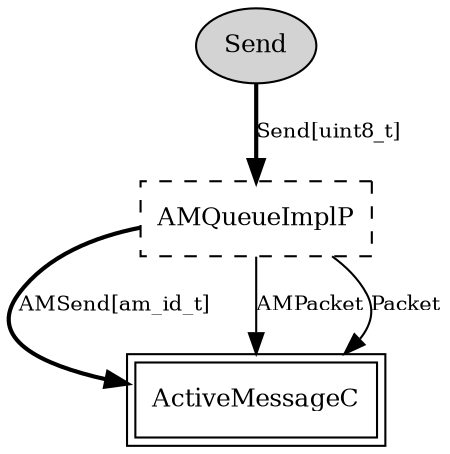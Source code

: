 digraph "tos.system.AMQueueP" {
  n0x7f2d656b3020 [shape=ellipse, style=filled, label="Send", fontsize=12];
  "AMQueueP.AMQueueImplP" [fontsize=12, shape=box, style=dashed, label="AMQueueImplP", URL="../chtml/tos.system.AMQueueImplP.html"];
  "AMQueueP.AMQueueImplP" [fontsize=12, shape=box, style=dashed, label="AMQueueImplP", URL="../chtml/tos.system.AMQueueImplP.html"];
  "ActiveMessageC" [fontsize=12, shape=box,peripheries=2, URL="../chtml/tos.platforms.telosa.ActiveMessageC.html"];
  "AMQueueP.AMQueueImplP" [fontsize=12, shape=box, style=dashed, label="AMQueueImplP", URL="../chtml/tos.system.AMQueueImplP.html"];
  "ActiveMessageC" [fontsize=12, shape=box,peripheries=2, URL="../chtml/tos.platforms.telosa.ActiveMessageC.html"];
  "AMQueueP.AMQueueImplP" [fontsize=12, shape=box, style=dashed, label="AMQueueImplP", URL="../chtml/tos.system.AMQueueImplP.html"];
  "ActiveMessageC" [fontsize=12, shape=box,peripheries=2, URL="../chtml/tos.platforms.telosa.ActiveMessageC.html"];
  "n0x7f2d656b3020" -> "AMQueueP.AMQueueImplP" [label="Send[uint8_t]", style=bold, URL="../ihtml/tos.interfaces.Send.html", fontsize=10];
  "AMQueueP.AMQueueImplP" -> "ActiveMessageC" [label="AMSend[am_id_t]", style=bold, URL="../ihtml/tos.interfaces.AMSend.html", fontsize=10];
  "AMQueueP.AMQueueImplP" -> "ActiveMessageC" [label="AMPacket", URL="../ihtml/tos.interfaces.AMPacket.html", fontsize=10];
  "AMQueueP.AMQueueImplP" -> "ActiveMessageC" [label="Packet", URL="../ihtml/tos.interfaces.Packet.html", fontsize=10];
}
